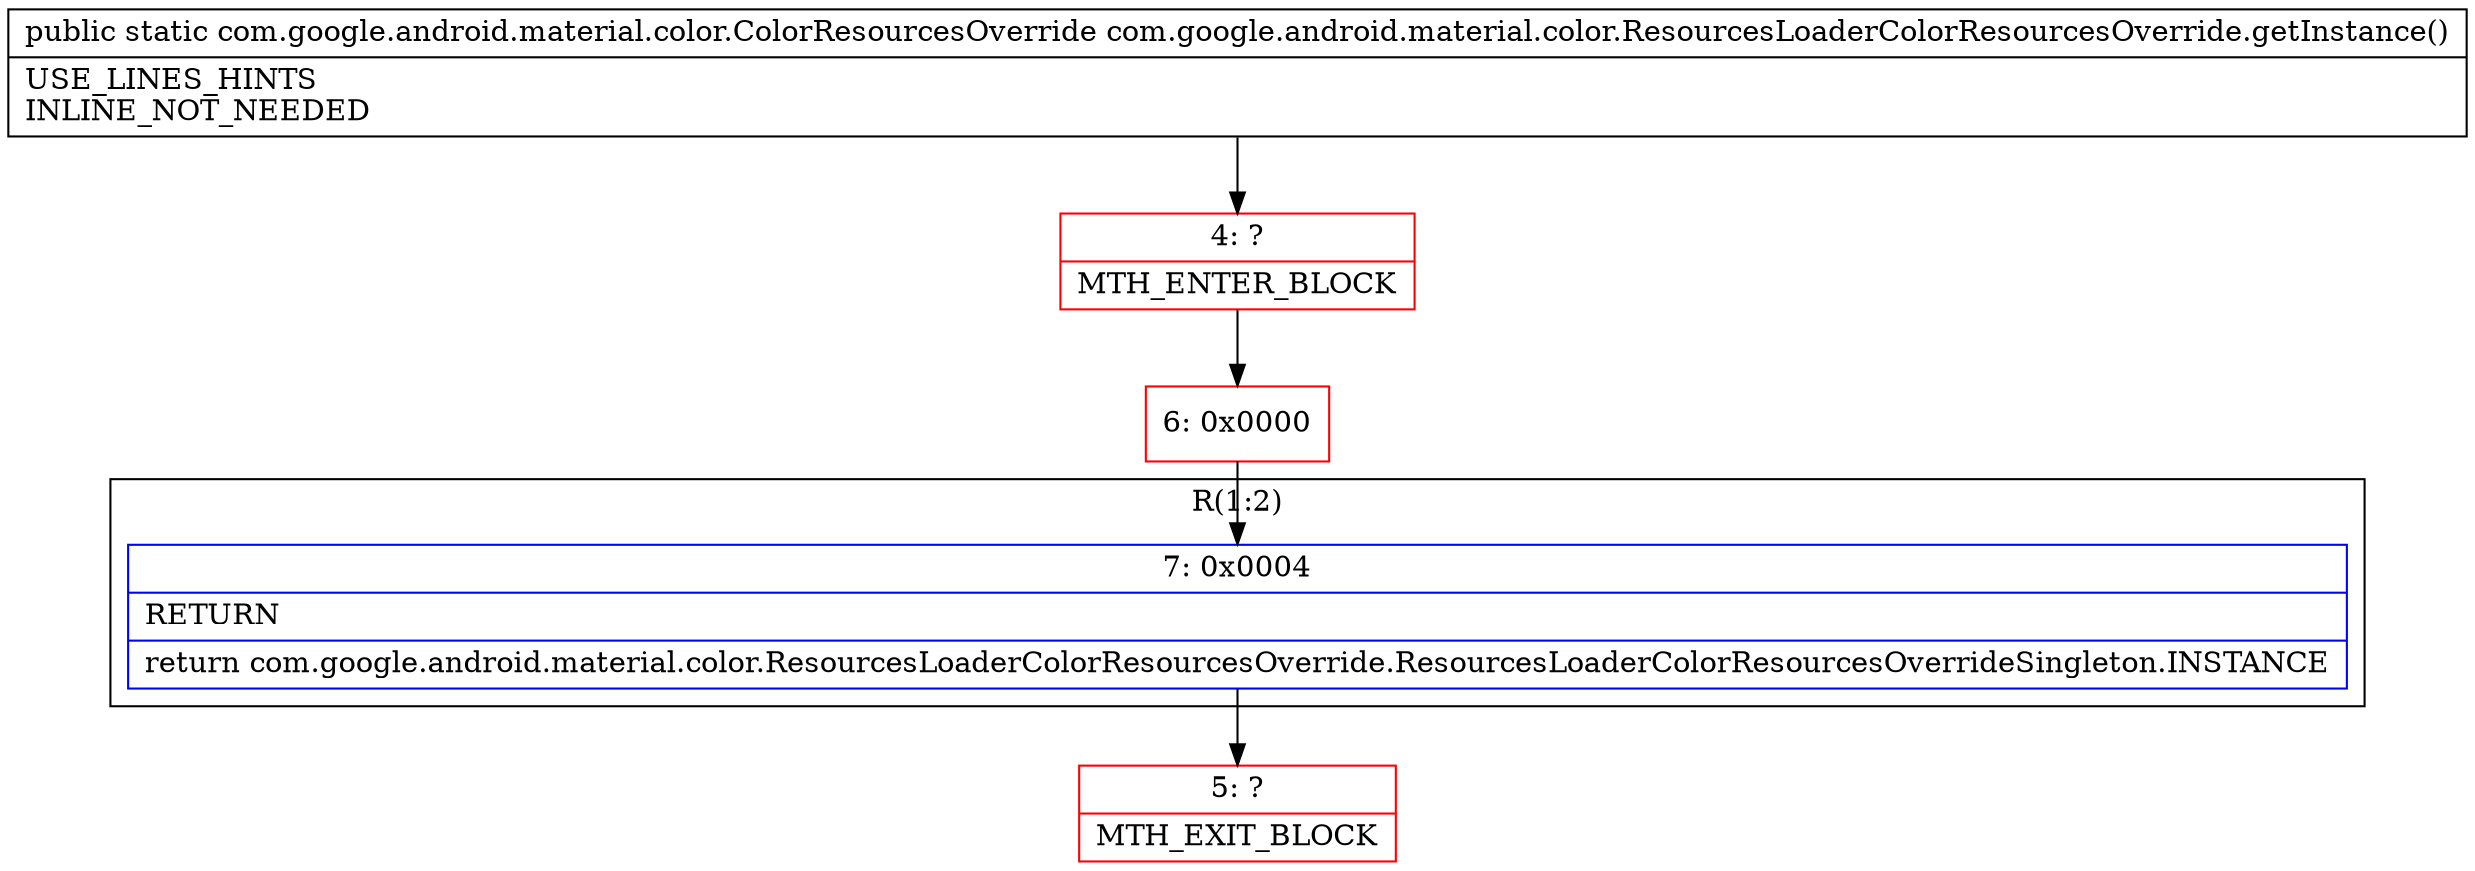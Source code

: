 digraph "CFG forcom.google.android.material.color.ResourcesLoaderColorResourcesOverride.getInstance()Lcom\/google\/android\/material\/color\/ColorResourcesOverride;" {
subgraph cluster_Region_215673732 {
label = "R(1:2)";
node [shape=record,color=blue];
Node_7 [shape=record,label="{7\:\ 0x0004|RETURN\l|return com.google.android.material.color.ResourcesLoaderColorResourcesOverride.ResourcesLoaderColorResourcesOverrideSingleton.INSTANCE\l}"];
}
Node_4 [shape=record,color=red,label="{4\:\ ?|MTH_ENTER_BLOCK\l}"];
Node_6 [shape=record,color=red,label="{6\:\ 0x0000}"];
Node_5 [shape=record,color=red,label="{5\:\ ?|MTH_EXIT_BLOCK\l}"];
MethodNode[shape=record,label="{public static com.google.android.material.color.ColorResourcesOverride com.google.android.material.color.ResourcesLoaderColorResourcesOverride.getInstance()  | USE_LINES_HINTS\lINLINE_NOT_NEEDED\l}"];
MethodNode -> Node_4;Node_7 -> Node_5;
Node_4 -> Node_6;
Node_6 -> Node_7;
}

